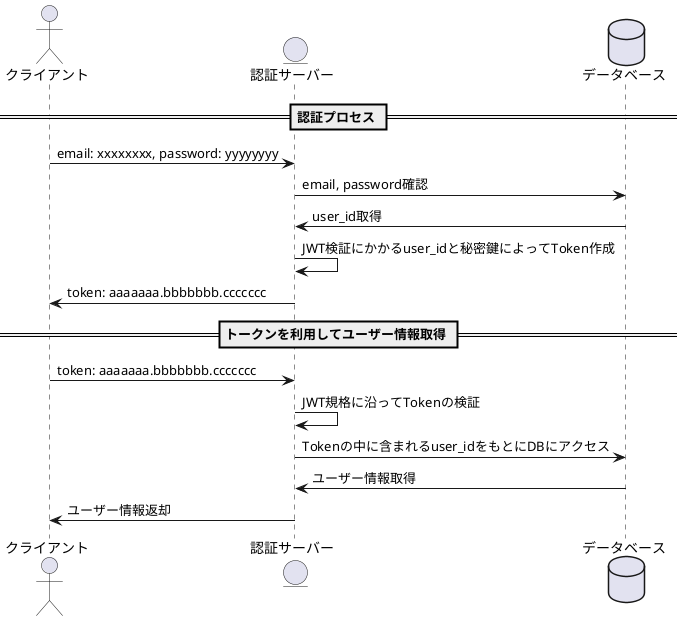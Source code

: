 @startuml
'https://plantuml.com/sequence-diagram

actor クライアント as u
entity "認証サーバー" as s
database "データベース" as d

== 認証プロセス ==
u -> s: email: xxxxxxxx, password: yyyyyyyy
s -> d: email, password確認
d -> s: user_id取得
s -> s: JWT検証にかかるuser_idと秘密鍵によってToken作成
s -> u: token: aaaaaaa.bbbbbbb.ccccccc

== トークンを利用してユーザー情報取得 ==
u -> s: token: aaaaaaa.bbbbbbb.ccccccc
s -> s: JWT規格に沿ってTokenの検証
s -> d: Tokenの中に含まれるuser_idをもとにDBにアクセス
d -> s: ユーザー情報取得
s -> u: ユーザー情報返却

@enduml
